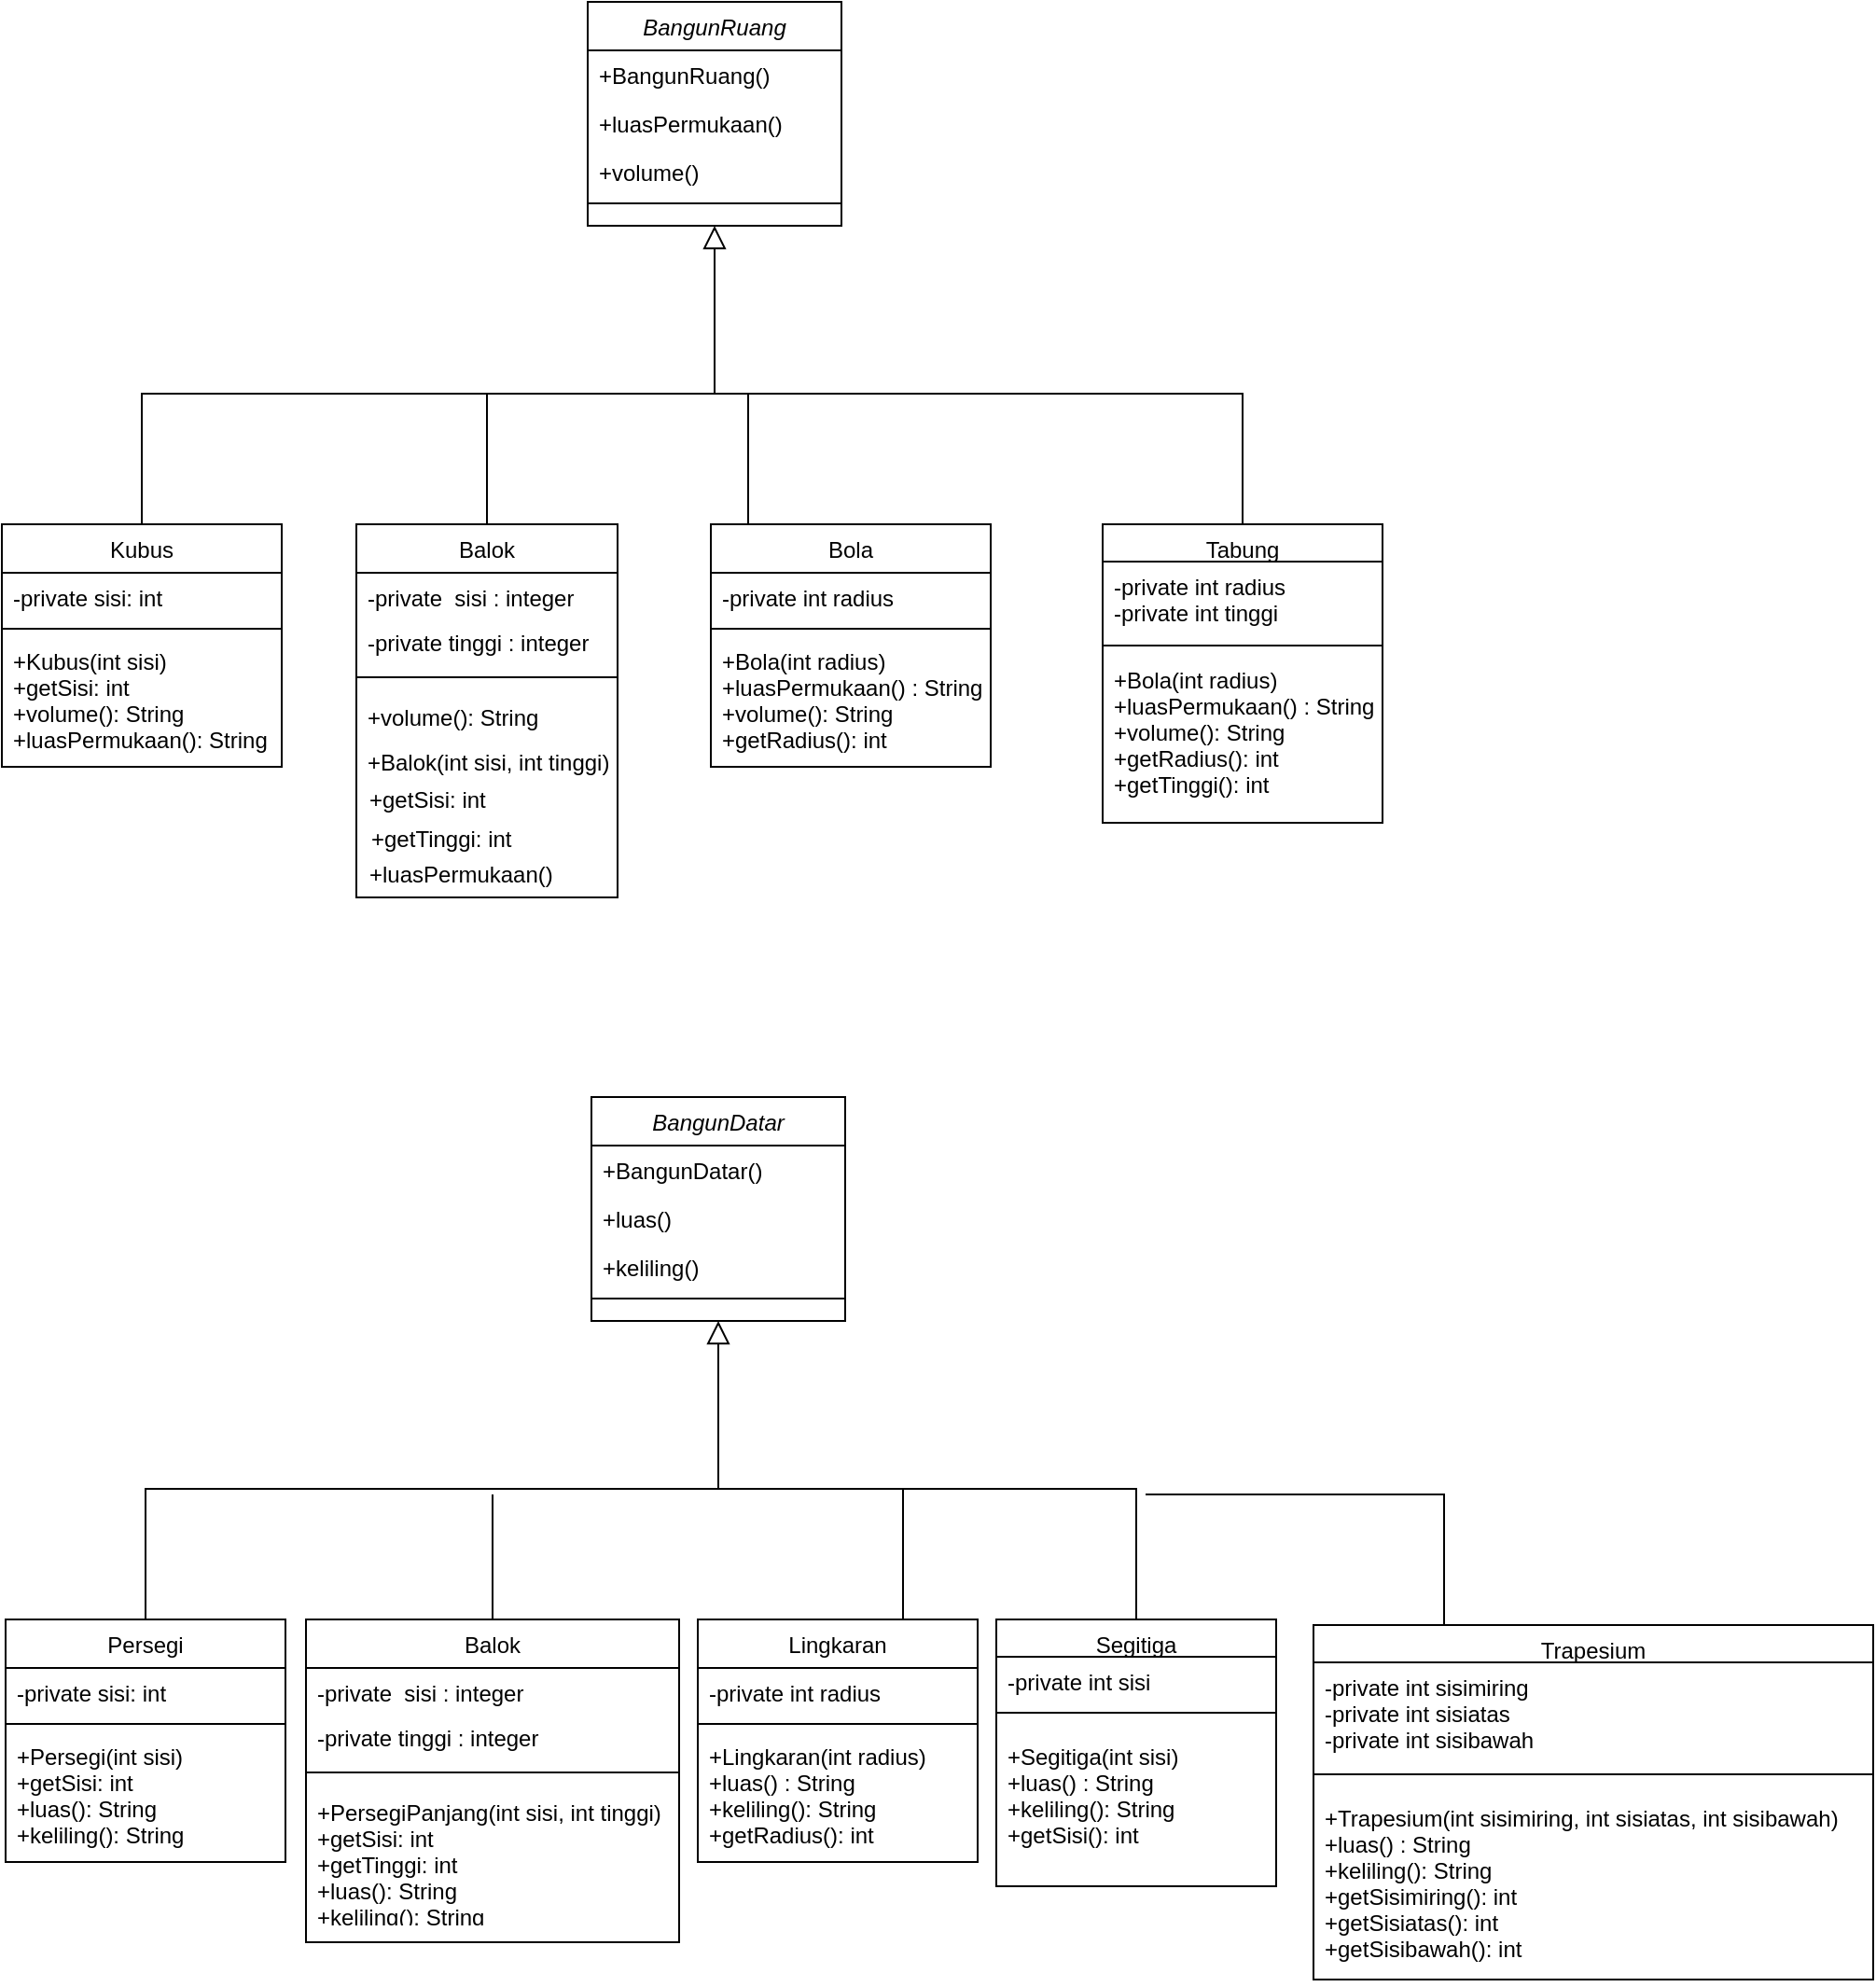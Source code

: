 <mxfile version="21.1.7" type="github">
  <diagram id="C5RBs43oDa-KdzZeNtuy" name="Page-1">
    <mxGraphModel dx="2963" dy="1530" grid="1" gridSize="10" guides="1" tooltips="1" connect="1" arrows="1" fold="1" page="1" pageScale="1" pageWidth="1654" pageHeight="1169" math="0" shadow="0">
      <root>
        <mxCell id="WIyWlLk6GJQsqaUBKTNV-0" />
        <mxCell id="WIyWlLk6GJQsqaUBKTNV-1" parent="WIyWlLk6GJQsqaUBKTNV-0" />
        <mxCell id="zkfFHV4jXpPFQw0GAbJ--0" value="BangunRuang" style="swimlane;fontStyle=2;align=center;verticalAlign=top;childLayout=stackLayout;horizontal=1;startSize=26;horizontalStack=0;resizeParent=1;resizeLast=0;collapsible=1;marginBottom=0;rounded=0;shadow=0;strokeWidth=1;" parent="WIyWlLk6GJQsqaUBKTNV-1" vertex="1">
          <mxGeometry x="351" y="70" width="136" height="120" as="geometry">
            <mxRectangle x="230" y="140" width="160" height="26" as="alternateBounds" />
          </mxGeometry>
        </mxCell>
        <mxCell id="zkfFHV4jXpPFQw0GAbJ--1" value="+BangunRuang()" style="text;align=left;verticalAlign=top;spacingLeft=4;spacingRight=4;overflow=hidden;rotatable=0;points=[[0,0.5],[1,0.5]];portConstraint=eastwest;" parent="zkfFHV4jXpPFQw0GAbJ--0" vertex="1">
          <mxGeometry y="26" width="136" height="26" as="geometry" />
        </mxCell>
        <mxCell id="zkfFHV4jXpPFQw0GAbJ--3" value="+luasPermukaan()" style="text;align=left;verticalAlign=top;spacingLeft=4;spacingRight=4;overflow=hidden;rotatable=0;points=[[0,0.5],[1,0.5]];portConstraint=eastwest;rounded=0;shadow=0;html=0;" parent="zkfFHV4jXpPFQw0GAbJ--0" vertex="1">
          <mxGeometry y="52" width="136" height="26" as="geometry" />
        </mxCell>
        <mxCell id="zkfFHV4jXpPFQw0GAbJ--2" value="+volume()" style="text;align=left;verticalAlign=top;spacingLeft=4;spacingRight=4;overflow=hidden;rotatable=0;points=[[0,0.5],[1,0.5]];portConstraint=eastwest;rounded=0;shadow=0;html=0;" parent="zkfFHV4jXpPFQw0GAbJ--0" vertex="1">
          <mxGeometry y="78" width="136" height="26" as="geometry" />
        </mxCell>
        <mxCell id="zkfFHV4jXpPFQw0GAbJ--4" value="" style="line;html=1;strokeWidth=1;align=left;verticalAlign=middle;spacingTop=-1;spacingLeft=3;spacingRight=3;rotatable=0;labelPosition=right;points=[];portConstraint=eastwest;" parent="zkfFHV4jXpPFQw0GAbJ--0" vertex="1">
          <mxGeometry y="104" width="136" height="8" as="geometry" />
        </mxCell>
        <mxCell id="zkfFHV4jXpPFQw0GAbJ--6" value="Kubus" style="swimlane;fontStyle=0;align=center;verticalAlign=top;childLayout=stackLayout;horizontal=1;startSize=26;horizontalStack=0;resizeParent=1;resizeLast=0;collapsible=1;marginBottom=0;rounded=0;shadow=0;strokeWidth=1;" parent="WIyWlLk6GJQsqaUBKTNV-1" vertex="1">
          <mxGeometry x="37" y="350" width="150" height="130" as="geometry">
            <mxRectangle x="130" y="380" width="160" height="26" as="alternateBounds" />
          </mxGeometry>
        </mxCell>
        <mxCell id="zkfFHV4jXpPFQw0GAbJ--8" value="-private sisi: int" style="text;align=left;verticalAlign=top;spacingLeft=4;spacingRight=4;overflow=hidden;rotatable=0;points=[[0,0.5],[1,0.5]];portConstraint=eastwest;rounded=0;shadow=0;html=0;" parent="zkfFHV4jXpPFQw0GAbJ--6" vertex="1">
          <mxGeometry y="26" width="150" height="26" as="geometry" />
        </mxCell>
        <mxCell id="zkfFHV4jXpPFQw0GAbJ--9" value="" style="line;html=1;strokeWidth=1;align=left;verticalAlign=middle;spacingTop=-1;spacingLeft=3;spacingRight=3;rotatable=0;labelPosition=right;points=[];portConstraint=eastwest;" parent="zkfFHV4jXpPFQw0GAbJ--6" vertex="1">
          <mxGeometry y="52" width="150" height="8" as="geometry" />
        </mxCell>
        <mxCell id="zkfFHV4jXpPFQw0GAbJ--11" value="+Kubus(int sisi)&#xa;+getSisi: int&#xa;+volume(): String&#xa;+luasPermukaan(): String" style="text;align=left;verticalAlign=top;spacingLeft=4;spacingRight=4;overflow=hidden;rotatable=0;points=[[0,0.5],[1,0.5]];portConstraint=eastwest;" parent="zkfFHV4jXpPFQw0GAbJ--6" vertex="1">
          <mxGeometry y="60" width="150" height="70" as="geometry" />
        </mxCell>
        <mxCell id="zkfFHV4jXpPFQw0GAbJ--12" value="" style="endArrow=block;endSize=10;endFill=0;shadow=0;strokeWidth=1;rounded=0;edgeStyle=elbowEdgeStyle;elbow=vertical;" parent="WIyWlLk6GJQsqaUBKTNV-1" source="zkfFHV4jXpPFQw0GAbJ--6" target="zkfFHV4jXpPFQw0GAbJ--0" edge="1">
          <mxGeometry width="160" relative="1" as="geometry">
            <mxPoint x="217" y="203" as="sourcePoint" />
            <mxPoint x="217" y="203" as="targetPoint" />
            <Array as="points">
              <mxPoint x="419" y="280" />
              <mxPoint x="427" y="280" />
              <mxPoint x="437" y="280" />
              <mxPoint x="437" y="280" />
            </Array>
          </mxGeometry>
        </mxCell>
        <mxCell id="zkfFHV4jXpPFQw0GAbJ--13" value="Balok" style="swimlane;fontStyle=0;align=center;verticalAlign=top;childLayout=stackLayout;horizontal=1;startSize=26;horizontalStack=0;resizeParent=1;resizeLast=0;collapsible=1;marginBottom=0;rounded=0;shadow=0;strokeWidth=1;" parent="WIyWlLk6GJQsqaUBKTNV-1" vertex="1">
          <mxGeometry x="227" y="350" width="140" height="200" as="geometry">
            <mxRectangle x="340" y="380" width="170" height="26" as="alternateBounds" />
          </mxGeometry>
        </mxCell>
        <mxCell id="zkfFHV4jXpPFQw0GAbJ--14" value="-private  sisi : integer&#xa;" style="text;align=left;verticalAlign=top;spacingLeft=4;spacingRight=4;overflow=hidden;rotatable=0;points=[[0,0.5],[1,0.5]];portConstraint=eastwest;" parent="zkfFHV4jXpPFQw0GAbJ--13" vertex="1">
          <mxGeometry y="26" width="140" height="24" as="geometry" />
        </mxCell>
        <mxCell id="3ln7YejljlUTiDPv5Zww-7" value="-private tinggi : integer" style="text;align=left;verticalAlign=top;spacingLeft=4;spacingRight=4;overflow=hidden;rotatable=0;points=[[0,0.5],[1,0.5]];portConstraint=eastwest;" parent="zkfFHV4jXpPFQw0GAbJ--13" vertex="1">
          <mxGeometry y="50" width="140" height="24" as="geometry" />
        </mxCell>
        <mxCell id="zkfFHV4jXpPFQw0GAbJ--15" value="" style="line;html=1;strokeWidth=1;align=left;verticalAlign=middle;spacingTop=-1;spacingLeft=3;spacingRight=3;rotatable=0;labelPosition=right;points=[];portConstraint=eastwest;" parent="zkfFHV4jXpPFQw0GAbJ--13" vertex="1">
          <mxGeometry y="74" width="140" height="16" as="geometry" />
        </mxCell>
        <mxCell id="F5dUive7IPgxNvCDMN2h-8" value="+volume(): String" style="text;align=left;verticalAlign=top;spacingLeft=4;spacingRight=4;overflow=hidden;rotatable=0;points=[[0,0.5],[1,0.5]];portConstraint=eastwest;" vertex="1" parent="zkfFHV4jXpPFQw0GAbJ--13">
          <mxGeometry y="90" width="140" height="24" as="geometry" />
        </mxCell>
        <mxCell id="3ln7YejljlUTiDPv5Zww-8" value="+Balok(int sisi, int tinggi)" style="text;align=left;verticalAlign=top;spacingLeft=4;spacingRight=4;overflow=hidden;rotatable=0;points=[[0,0.5],[1,0.5]];portConstraint=eastwest;" parent="zkfFHV4jXpPFQw0GAbJ--13" vertex="1">
          <mxGeometry y="114" width="140" height="24" as="geometry" />
        </mxCell>
        <mxCell id="3ln7YejljlUTiDPv5Zww-1" value="Bola" style="swimlane;fontStyle=0;align=center;verticalAlign=top;childLayout=stackLayout;horizontal=1;startSize=26;horizontalStack=0;resizeParent=1;resizeLast=0;collapsible=1;marginBottom=0;rounded=0;shadow=0;strokeWidth=1;" parent="WIyWlLk6GJQsqaUBKTNV-1" vertex="1">
          <mxGeometry x="417" y="350" width="150" height="130" as="geometry">
            <mxRectangle x="340" y="380" width="170" height="26" as="alternateBounds" />
          </mxGeometry>
        </mxCell>
        <mxCell id="3ln7YejljlUTiDPv5Zww-2" value="-private int radius" style="text;align=left;verticalAlign=top;spacingLeft=4;spacingRight=4;overflow=hidden;rotatable=0;points=[[0,0.5],[1,0.5]];portConstraint=eastwest;" parent="3ln7YejljlUTiDPv5Zww-1" vertex="1">
          <mxGeometry y="26" width="150" height="26" as="geometry" />
        </mxCell>
        <mxCell id="3ln7YejljlUTiDPv5Zww-3" value="" style="line;html=1;strokeWidth=1;align=left;verticalAlign=middle;spacingTop=-1;spacingLeft=3;spacingRight=3;rotatable=0;labelPosition=right;points=[];portConstraint=eastwest;" parent="3ln7YejljlUTiDPv5Zww-1" vertex="1">
          <mxGeometry y="52" width="150" height="8" as="geometry" />
        </mxCell>
        <mxCell id="F5dUive7IPgxNvCDMN2h-16" value="+Bola(int radius)&#xa;+luasPermukaan() : String&#xa;+volume(): String&#xa;+getRadius(): int" style="text;align=left;verticalAlign=top;spacingLeft=4;spacingRight=4;overflow=hidden;rotatable=0;points=[[0,0.5],[1,0.5]];portConstraint=eastwest;" vertex="1" parent="3ln7YejljlUTiDPv5Zww-1">
          <mxGeometry y="60" width="150" height="70" as="geometry" />
        </mxCell>
        <mxCell id="3ln7YejljlUTiDPv5Zww-5" value="" style="endArrow=none;html=1;rounded=0;exitX=0.5;exitY=0;exitDx=0;exitDy=0;" parent="WIyWlLk6GJQsqaUBKTNV-1" source="zkfFHV4jXpPFQw0GAbJ--13" edge="1">
          <mxGeometry width="50" height="50" relative="1" as="geometry">
            <mxPoint x="427" y="350" as="sourcePoint" />
            <mxPoint x="297" y="280" as="targetPoint" />
          </mxGeometry>
        </mxCell>
        <mxCell id="F5dUive7IPgxNvCDMN2h-0" value="" style="endArrow=none;html=1;rounded=0;exitX=0.5;exitY=0;exitDx=0;exitDy=0;" edge="1" parent="WIyWlLk6GJQsqaUBKTNV-1">
          <mxGeometry width="50" height="50" relative="1" as="geometry">
            <mxPoint x="437" y="350" as="sourcePoint" />
            <mxPoint x="437" y="280" as="targetPoint" />
          </mxGeometry>
        </mxCell>
        <mxCell id="F5dUive7IPgxNvCDMN2h-1" value="Tabung" style="swimlane;fontStyle=0;align=center;verticalAlign=top;childLayout=stackLayout;horizontal=1;startSize=20;horizontalStack=0;resizeParent=1;resizeLast=0;collapsible=1;marginBottom=0;rounded=0;shadow=0;strokeWidth=1;" vertex="1" parent="WIyWlLk6GJQsqaUBKTNV-1">
          <mxGeometry x="627" y="350" width="150" height="160" as="geometry">
            <mxRectangle x="340" y="380" width="170" height="26" as="alternateBounds" />
          </mxGeometry>
        </mxCell>
        <mxCell id="F5dUive7IPgxNvCDMN2h-2" value="-private int radius&#xa;-private int tinggi" style="text;align=left;verticalAlign=top;spacingLeft=4;spacingRight=4;overflow=hidden;rotatable=0;points=[[0,0.5],[1,0.5]];portConstraint=eastwest;" vertex="1" parent="F5dUive7IPgxNvCDMN2h-1">
          <mxGeometry y="20" width="150" height="40" as="geometry" />
        </mxCell>
        <mxCell id="F5dUive7IPgxNvCDMN2h-3" value="" style="line;html=1;strokeWidth=1;align=left;verticalAlign=middle;spacingTop=-1;spacingLeft=3;spacingRight=3;rotatable=0;labelPosition=right;points=[];portConstraint=eastwest;" vertex="1" parent="F5dUive7IPgxNvCDMN2h-1">
          <mxGeometry y="60" width="150" height="10" as="geometry" />
        </mxCell>
        <mxCell id="F5dUive7IPgxNvCDMN2h-17" value="+Bola(int radius)&#xa;+luasPermukaan() : String&#xa;+volume(): String&#xa;+getRadius(): int&#xa;+getTinggi(): int" style="text;align=left;verticalAlign=top;spacingLeft=4;spacingRight=4;overflow=hidden;rotatable=0;points=[[0,0.5],[1,0.5]];portConstraint=eastwest;" vertex="1" parent="F5dUive7IPgxNvCDMN2h-1">
          <mxGeometry y="70" width="150" height="80" as="geometry" />
        </mxCell>
        <mxCell id="F5dUive7IPgxNvCDMN2h-11" value="+getSisi: int" style="text;align=left;verticalAlign=top;spacingLeft=4;spacingRight=4;overflow=hidden;rotatable=0;points=[[0,0.5],[1,0.5]];portConstraint=eastwest;" vertex="1" parent="WIyWlLk6GJQsqaUBKTNV-1">
          <mxGeometry x="228" y="484" width="140" height="24" as="geometry" />
        </mxCell>
        <mxCell id="F5dUive7IPgxNvCDMN2h-12" value="+getTinggi: int" style="text;align=left;verticalAlign=top;spacingLeft=4;spacingRight=4;overflow=hidden;rotatable=0;points=[[0,0.5],[1,0.5]];portConstraint=eastwest;" vertex="1" parent="WIyWlLk6GJQsqaUBKTNV-1">
          <mxGeometry x="229" y="505" width="140" height="24" as="geometry" />
        </mxCell>
        <mxCell id="F5dUive7IPgxNvCDMN2h-13" value="" style="endArrow=none;html=1;rounded=0;entryX=0.5;entryY=0;entryDx=0;entryDy=0;" edge="1" parent="WIyWlLk6GJQsqaUBKTNV-1" target="F5dUive7IPgxNvCDMN2h-1">
          <mxGeometry width="50" height="50" relative="1" as="geometry">
            <mxPoint x="417" y="280" as="sourcePoint" />
            <mxPoint x="477" y="220" as="targetPoint" />
            <Array as="points">
              <mxPoint x="702" y="280" />
            </Array>
          </mxGeometry>
        </mxCell>
        <mxCell id="F5dUive7IPgxNvCDMN2h-15" value="+luasPermukaan()" style="text;align=left;verticalAlign=top;spacingLeft=4;spacingRight=4;overflow=hidden;rotatable=0;points=[[0,0.5],[1,0.5]];portConstraint=eastwest;" vertex="1" parent="WIyWlLk6GJQsqaUBKTNV-1">
          <mxGeometry x="228" y="524" width="140" height="24" as="geometry" />
        </mxCell>
        <mxCell id="F5dUive7IPgxNvCDMN2h-48" value="BangunDatar" style="swimlane;fontStyle=2;align=center;verticalAlign=top;childLayout=stackLayout;horizontal=1;startSize=26;horizontalStack=0;resizeParent=1;resizeLast=0;collapsible=1;marginBottom=0;rounded=0;shadow=0;strokeWidth=1;" vertex="1" parent="WIyWlLk6GJQsqaUBKTNV-1">
          <mxGeometry x="353" y="657" width="136" height="120" as="geometry">
            <mxRectangle x="230" y="140" width="160" height="26" as="alternateBounds" />
          </mxGeometry>
        </mxCell>
        <mxCell id="F5dUive7IPgxNvCDMN2h-49" value="+BangunDatar()" style="text;align=left;verticalAlign=top;spacingLeft=4;spacingRight=4;overflow=hidden;rotatable=0;points=[[0,0.5],[1,0.5]];portConstraint=eastwest;" vertex="1" parent="F5dUive7IPgxNvCDMN2h-48">
          <mxGeometry y="26" width="136" height="26" as="geometry" />
        </mxCell>
        <mxCell id="F5dUive7IPgxNvCDMN2h-50" value="+luas()" style="text;align=left;verticalAlign=top;spacingLeft=4;spacingRight=4;overflow=hidden;rotatable=0;points=[[0,0.5],[1,0.5]];portConstraint=eastwest;rounded=0;shadow=0;html=0;" vertex="1" parent="F5dUive7IPgxNvCDMN2h-48">
          <mxGeometry y="52" width="136" height="26" as="geometry" />
        </mxCell>
        <mxCell id="F5dUive7IPgxNvCDMN2h-51" value="+keliling()" style="text;align=left;verticalAlign=top;spacingLeft=4;spacingRight=4;overflow=hidden;rotatable=0;points=[[0,0.5],[1,0.5]];portConstraint=eastwest;rounded=0;shadow=0;html=0;" vertex="1" parent="F5dUive7IPgxNvCDMN2h-48">
          <mxGeometry y="78" width="136" height="26" as="geometry" />
        </mxCell>
        <mxCell id="F5dUive7IPgxNvCDMN2h-52" value="" style="line;html=1;strokeWidth=1;align=left;verticalAlign=middle;spacingTop=-1;spacingLeft=3;spacingRight=3;rotatable=0;labelPosition=right;points=[];portConstraint=eastwest;" vertex="1" parent="F5dUive7IPgxNvCDMN2h-48">
          <mxGeometry y="104" width="136" height="8" as="geometry" />
        </mxCell>
        <mxCell id="F5dUive7IPgxNvCDMN2h-53" value="Persegi" style="swimlane;fontStyle=0;align=center;verticalAlign=top;childLayout=stackLayout;horizontal=1;startSize=26;horizontalStack=0;resizeParent=1;resizeLast=0;collapsible=1;marginBottom=0;rounded=0;shadow=0;strokeWidth=1;" vertex="1" parent="WIyWlLk6GJQsqaUBKTNV-1">
          <mxGeometry x="39" y="937" width="150" height="130" as="geometry">
            <mxRectangle x="130" y="380" width="160" height="26" as="alternateBounds" />
          </mxGeometry>
        </mxCell>
        <mxCell id="F5dUive7IPgxNvCDMN2h-54" value="-private sisi: int" style="text;align=left;verticalAlign=top;spacingLeft=4;spacingRight=4;overflow=hidden;rotatable=0;points=[[0,0.5],[1,0.5]];portConstraint=eastwest;rounded=0;shadow=0;html=0;" vertex="1" parent="F5dUive7IPgxNvCDMN2h-53">
          <mxGeometry y="26" width="150" height="26" as="geometry" />
        </mxCell>
        <mxCell id="F5dUive7IPgxNvCDMN2h-55" value="" style="line;html=1;strokeWidth=1;align=left;verticalAlign=middle;spacingTop=-1;spacingLeft=3;spacingRight=3;rotatable=0;labelPosition=right;points=[];portConstraint=eastwest;" vertex="1" parent="F5dUive7IPgxNvCDMN2h-53">
          <mxGeometry y="52" width="150" height="8" as="geometry" />
        </mxCell>
        <mxCell id="F5dUive7IPgxNvCDMN2h-56" value="+Persegi(int sisi)&#xa;+getSisi: int&#xa;+luas(): String&#xa;+keliling(): String" style="text;align=left;verticalAlign=top;spacingLeft=4;spacingRight=4;overflow=hidden;rotatable=0;points=[[0,0.5],[1,0.5]];portConstraint=eastwest;" vertex="1" parent="F5dUive7IPgxNvCDMN2h-53">
          <mxGeometry y="60" width="150" height="70" as="geometry" />
        </mxCell>
        <mxCell id="F5dUive7IPgxNvCDMN2h-57" value="" style="endArrow=block;endSize=10;endFill=0;shadow=0;strokeWidth=1;rounded=0;edgeStyle=elbowEdgeStyle;elbow=vertical;" edge="1" parent="WIyWlLk6GJQsqaUBKTNV-1" source="F5dUive7IPgxNvCDMN2h-53" target="F5dUive7IPgxNvCDMN2h-48">
          <mxGeometry width="160" relative="1" as="geometry">
            <mxPoint x="219" y="790" as="sourcePoint" />
            <mxPoint x="219" y="790" as="targetPoint" />
            <Array as="points">
              <mxPoint x="421" y="867" />
              <mxPoint x="429" y="867" />
              <mxPoint x="439" y="867" />
              <mxPoint x="439" y="867" />
            </Array>
          </mxGeometry>
        </mxCell>
        <mxCell id="F5dUive7IPgxNvCDMN2h-58" value="Balok" style="swimlane;fontStyle=0;align=center;verticalAlign=top;childLayout=stackLayout;horizontal=1;startSize=26;horizontalStack=0;resizeParent=1;resizeLast=0;collapsible=1;marginBottom=0;rounded=0;shadow=0;strokeWidth=1;" vertex="1" parent="WIyWlLk6GJQsqaUBKTNV-1">
          <mxGeometry x="200" y="937" width="200" height="173" as="geometry">
            <mxRectangle x="340" y="380" width="170" height="26" as="alternateBounds" />
          </mxGeometry>
        </mxCell>
        <mxCell id="F5dUive7IPgxNvCDMN2h-59" value="-private  sisi : integer&#xa;" style="text;align=left;verticalAlign=top;spacingLeft=4;spacingRight=4;overflow=hidden;rotatable=0;points=[[0,0.5],[1,0.5]];portConstraint=eastwest;" vertex="1" parent="F5dUive7IPgxNvCDMN2h-58">
          <mxGeometry y="26" width="200" height="24" as="geometry" />
        </mxCell>
        <mxCell id="F5dUive7IPgxNvCDMN2h-60" value="-private tinggi : integer" style="text;align=left;verticalAlign=top;spacingLeft=4;spacingRight=4;overflow=hidden;rotatable=0;points=[[0,0.5],[1,0.5]];portConstraint=eastwest;" vertex="1" parent="F5dUive7IPgxNvCDMN2h-58">
          <mxGeometry y="50" width="200" height="24" as="geometry" />
        </mxCell>
        <mxCell id="F5dUive7IPgxNvCDMN2h-61" value="" style="line;html=1;strokeWidth=1;align=left;verticalAlign=middle;spacingTop=-1;spacingLeft=3;spacingRight=3;rotatable=0;labelPosition=right;points=[];portConstraint=eastwest;" vertex="1" parent="F5dUive7IPgxNvCDMN2h-58">
          <mxGeometry y="74" width="200" height="16" as="geometry" />
        </mxCell>
        <mxCell id="F5dUive7IPgxNvCDMN2h-78" value="+PersegiPanjang(int sisi, int tinggi)&#xa;+getSisi: int&#xa;+getTinggi: int&#xa;+luas(): String&#xa;+keliling(): String" style="text;align=left;verticalAlign=top;spacingLeft=4;spacingRight=4;overflow=hidden;rotatable=0;points=[[0,0.5],[1,0.5]];portConstraint=eastwest;" vertex="1" parent="F5dUive7IPgxNvCDMN2h-58">
          <mxGeometry y="90" width="200" height="70" as="geometry" />
        </mxCell>
        <mxCell id="F5dUive7IPgxNvCDMN2h-64" value="Lingkaran" style="swimlane;fontStyle=0;align=center;verticalAlign=top;childLayout=stackLayout;horizontal=1;startSize=26;horizontalStack=0;resizeParent=1;resizeLast=0;collapsible=1;marginBottom=0;rounded=0;shadow=0;strokeWidth=1;" vertex="1" parent="WIyWlLk6GJQsqaUBKTNV-1">
          <mxGeometry x="410" y="937" width="150" height="130" as="geometry">
            <mxRectangle x="340" y="380" width="170" height="26" as="alternateBounds" />
          </mxGeometry>
        </mxCell>
        <mxCell id="F5dUive7IPgxNvCDMN2h-65" value="-private int radius" style="text;align=left;verticalAlign=top;spacingLeft=4;spacingRight=4;overflow=hidden;rotatable=0;points=[[0,0.5],[1,0.5]];portConstraint=eastwest;" vertex="1" parent="F5dUive7IPgxNvCDMN2h-64">
          <mxGeometry y="26" width="150" height="26" as="geometry" />
        </mxCell>
        <mxCell id="F5dUive7IPgxNvCDMN2h-66" value="" style="line;html=1;strokeWidth=1;align=left;verticalAlign=middle;spacingTop=-1;spacingLeft=3;spacingRight=3;rotatable=0;labelPosition=right;points=[];portConstraint=eastwest;" vertex="1" parent="F5dUive7IPgxNvCDMN2h-64">
          <mxGeometry y="52" width="150" height="8" as="geometry" />
        </mxCell>
        <mxCell id="F5dUive7IPgxNvCDMN2h-67" value="+Lingkaran(int radius)&#xa;+luas() : String&#xa;+keliling(): String&#xa;+getRadius(): int" style="text;align=left;verticalAlign=top;spacingLeft=4;spacingRight=4;overflow=hidden;rotatable=0;points=[[0,0.5],[1,0.5]];portConstraint=eastwest;" vertex="1" parent="F5dUive7IPgxNvCDMN2h-64">
          <mxGeometry y="60" width="150" height="70" as="geometry" />
        </mxCell>
        <mxCell id="F5dUive7IPgxNvCDMN2h-68" value="" style="endArrow=none;html=1;rounded=0;exitX=0.5;exitY=0;exitDx=0;exitDy=0;" edge="1" parent="WIyWlLk6GJQsqaUBKTNV-1" source="F5dUive7IPgxNvCDMN2h-58">
          <mxGeometry width="50" height="50" relative="1" as="geometry">
            <mxPoint x="429" y="937" as="sourcePoint" />
            <mxPoint x="300" y="870" as="targetPoint" />
          </mxGeometry>
        </mxCell>
        <mxCell id="F5dUive7IPgxNvCDMN2h-69" value="" style="endArrow=none;html=1;rounded=0;exitX=0.5;exitY=0;exitDx=0;exitDy=0;" edge="1" parent="WIyWlLk6GJQsqaUBKTNV-1">
          <mxGeometry width="50" height="50" relative="1" as="geometry">
            <mxPoint x="520" y="937" as="sourcePoint" />
            <mxPoint x="520" y="867" as="targetPoint" />
          </mxGeometry>
        </mxCell>
        <mxCell id="F5dUive7IPgxNvCDMN2h-70" value="Segitiga" style="swimlane;fontStyle=0;align=center;verticalAlign=top;childLayout=stackLayout;horizontal=1;startSize=20;horizontalStack=0;resizeParent=1;resizeLast=0;collapsible=1;marginBottom=0;rounded=0;shadow=0;strokeWidth=1;" vertex="1" parent="WIyWlLk6GJQsqaUBKTNV-1">
          <mxGeometry x="570" y="937" width="150" height="143" as="geometry">
            <mxRectangle x="340" y="380" width="170" height="26" as="alternateBounds" />
          </mxGeometry>
        </mxCell>
        <mxCell id="F5dUive7IPgxNvCDMN2h-71" value="-private int sisi" style="text;align=left;verticalAlign=top;spacingLeft=4;spacingRight=4;overflow=hidden;rotatable=0;points=[[0,0.5],[1,0.5]];portConstraint=eastwest;" vertex="1" parent="F5dUive7IPgxNvCDMN2h-70">
          <mxGeometry y="20" width="150" height="20" as="geometry" />
        </mxCell>
        <mxCell id="F5dUive7IPgxNvCDMN2h-72" value="" style="line;html=1;strokeWidth=1;align=left;verticalAlign=middle;spacingTop=-1;spacingLeft=3;spacingRight=3;rotatable=0;labelPosition=right;points=[];portConstraint=eastwest;" vertex="1" parent="F5dUive7IPgxNvCDMN2h-70">
          <mxGeometry y="40" width="150" height="20" as="geometry" />
        </mxCell>
        <mxCell id="F5dUive7IPgxNvCDMN2h-73" value="+Segitiga(int sisi)&#xa;+luas() : String&#xa;+keliling(): String&#xa;+getSisi(): int" style="text;align=left;verticalAlign=top;spacingLeft=4;spacingRight=4;overflow=hidden;rotatable=0;points=[[0,0.5],[1,0.5]];portConstraint=eastwest;" vertex="1" parent="F5dUive7IPgxNvCDMN2h-70">
          <mxGeometry y="60" width="150" height="80" as="geometry" />
        </mxCell>
        <mxCell id="F5dUive7IPgxNvCDMN2h-76" value="" style="endArrow=none;html=1;rounded=0;entryX=0.5;entryY=0;entryDx=0;entryDy=0;" edge="1" parent="WIyWlLk6GJQsqaUBKTNV-1" target="F5dUive7IPgxNvCDMN2h-70">
          <mxGeometry width="50" height="50" relative="1" as="geometry">
            <mxPoint x="419" y="867" as="sourcePoint" />
            <mxPoint x="479" y="807" as="targetPoint" />
            <Array as="points">
              <mxPoint x="645" y="867" />
            </Array>
          </mxGeometry>
        </mxCell>
        <mxCell id="F5dUive7IPgxNvCDMN2h-80" value="Trapesium" style="swimlane;fontStyle=0;align=center;verticalAlign=top;childLayout=stackLayout;horizontal=1;startSize=20;horizontalStack=0;resizeParent=1;resizeLast=0;collapsible=1;marginBottom=0;rounded=0;shadow=0;strokeWidth=1;" vertex="1" parent="WIyWlLk6GJQsqaUBKTNV-1">
          <mxGeometry x="740" y="940" width="300" height="190" as="geometry">
            <mxRectangle x="340" y="380" width="170" height="26" as="alternateBounds" />
          </mxGeometry>
        </mxCell>
        <mxCell id="F5dUive7IPgxNvCDMN2h-81" value="-private int sisimiring&#xa;-private int sisiatas&#xa;-private int sisibawah" style="text;align=left;verticalAlign=top;spacingLeft=4;spacingRight=4;overflow=hidden;rotatable=0;points=[[0,0.5],[1,0.5]];portConstraint=eastwest;" vertex="1" parent="F5dUive7IPgxNvCDMN2h-80">
          <mxGeometry y="20" width="300" height="50" as="geometry" />
        </mxCell>
        <mxCell id="F5dUive7IPgxNvCDMN2h-82" value="" style="line;html=1;strokeWidth=1;align=left;verticalAlign=middle;spacingTop=-1;spacingLeft=3;spacingRight=3;rotatable=0;labelPosition=right;points=[];portConstraint=eastwest;" vertex="1" parent="F5dUive7IPgxNvCDMN2h-80">
          <mxGeometry y="70" width="300" height="20" as="geometry" />
        </mxCell>
        <mxCell id="F5dUive7IPgxNvCDMN2h-83" value="+Trapesium(int sisimiring, int sisiatas, int sisibawah)&#xa;+luas() : String&#xa;+keliling(): String&#xa;+getSisimiring(): int&#xa;+getSisiatas(): int&#xa;+getSisibawah(): int" style="text;align=left;verticalAlign=top;spacingLeft=4;spacingRight=4;overflow=hidden;rotatable=0;points=[[0,0.5],[1,0.5]];portConstraint=eastwest;" vertex="1" parent="F5dUive7IPgxNvCDMN2h-80">
          <mxGeometry y="90" width="300" height="100" as="geometry" />
        </mxCell>
        <mxCell id="F5dUive7IPgxNvCDMN2h-85" value="" style="endArrow=none;html=1;rounded=0;" edge="1" parent="WIyWlLk6GJQsqaUBKTNV-1">
          <mxGeometry width="50" height="50" relative="1" as="geometry">
            <mxPoint x="810" y="940" as="sourcePoint" />
            <mxPoint x="650" y="870" as="targetPoint" />
            <Array as="points">
              <mxPoint x="810" y="870" />
            </Array>
          </mxGeometry>
        </mxCell>
      </root>
    </mxGraphModel>
  </diagram>
</mxfile>
